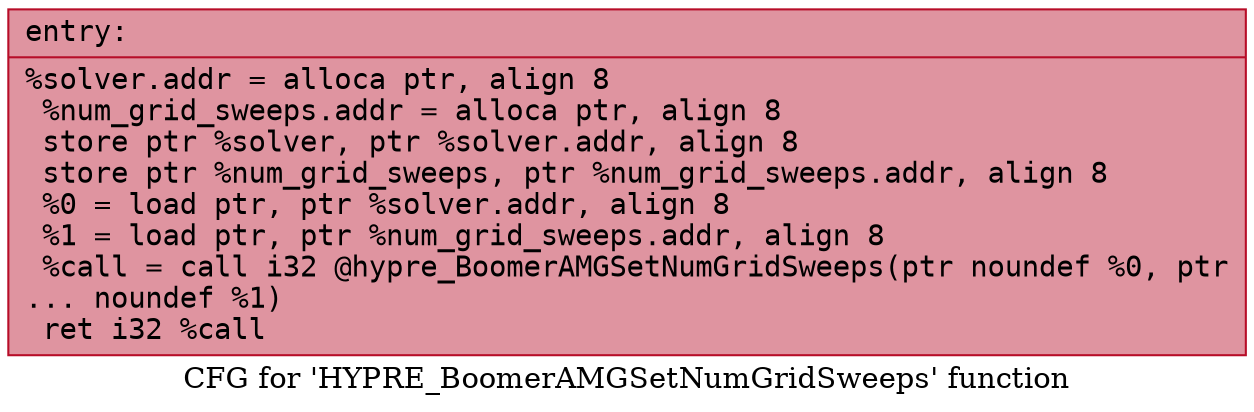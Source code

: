 digraph "CFG for 'HYPRE_BoomerAMGSetNumGridSweeps' function" {
	label="CFG for 'HYPRE_BoomerAMGSetNumGridSweeps' function";

	Node0x55f5a9a62740 [shape=record,color="#b70d28ff", style=filled, fillcolor="#b70d2870" fontname="Courier",label="{entry:\l|  %solver.addr = alloca ptr, align 8\l  %num_grid_sweeps.addr = alloca ptr, align 8\l  store ptr %solver, ptr %solver.addr, align 8\l  store ptr %num_grid_sweeps, ptr %num_grid_sweeps.addr, align 8\l  %0 = load ptr, ptr %solver.addr, align 8\l  %1 = load ptr, ptr %num_grid_sweeps.addr, align 8\l  %call = call i32 @hypre_BoomerAMGSetNumGridSweeps(ptr noundef %0, ptr\l... noundef %1)\l  ret i32 %call\l}"];
}
